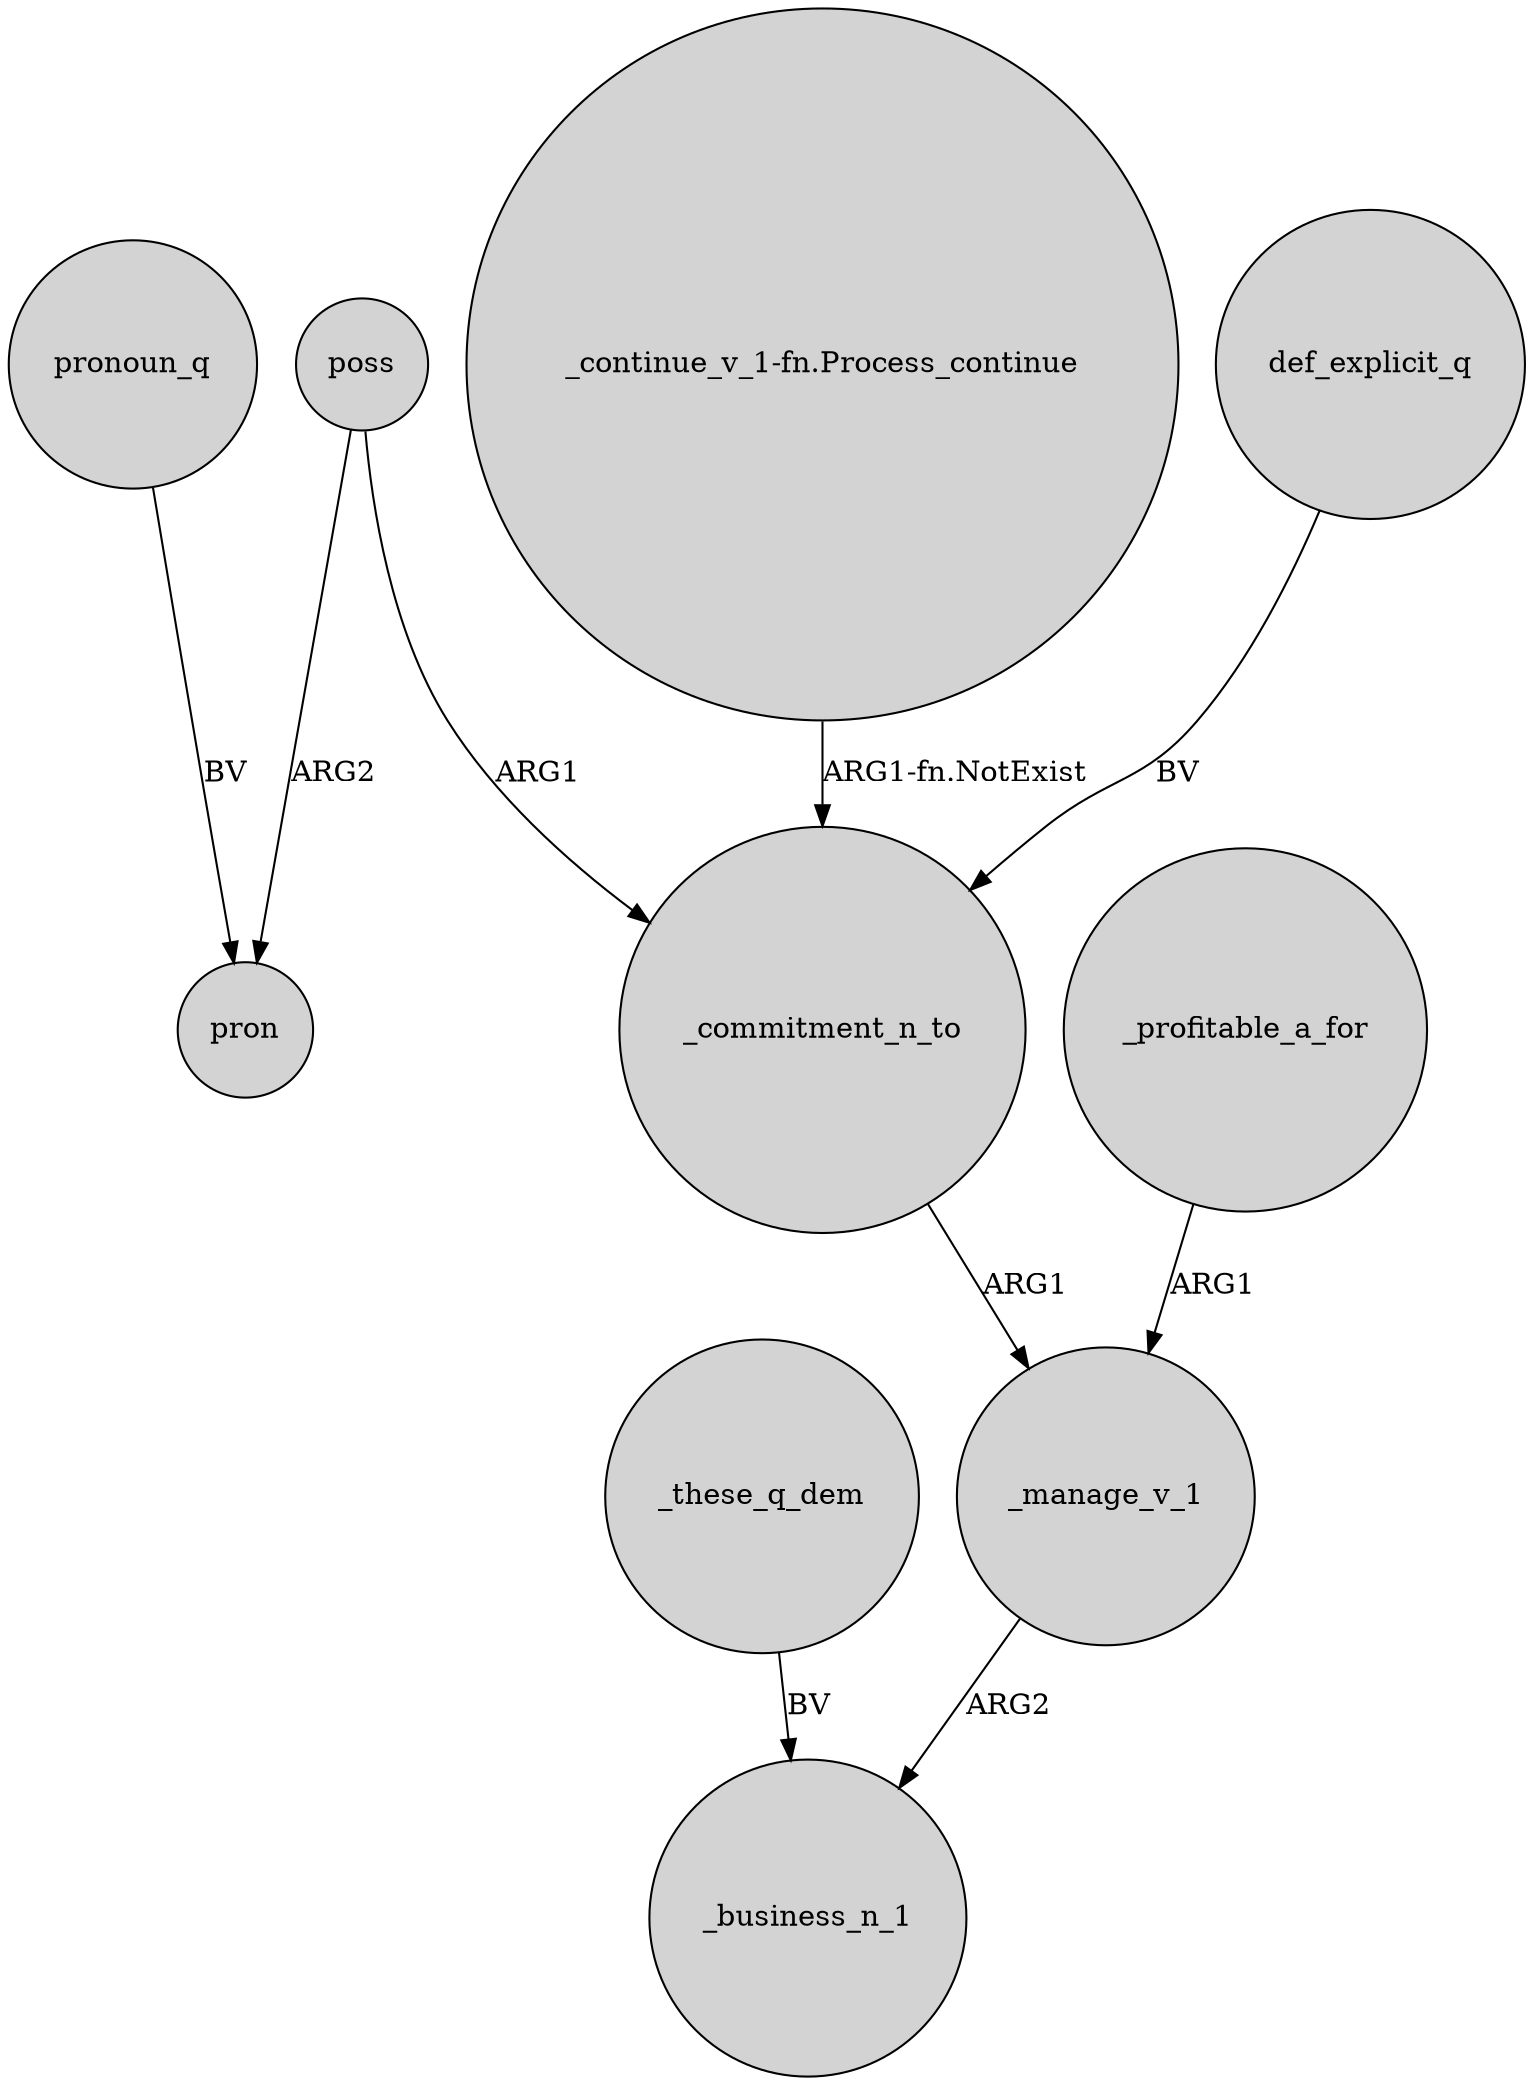 digraph {
	node [shape=circle style=filled]
	_manage_v_1 -> _business_n_1 [label=ARG2]
	_these_q_dem -> _business_n_1 [label=BV]
	poss -> _commitment_n_to [label=ARG1]
	def_explicit_q -> _commitment_n_to [label=BV]
	poss -> pron [label=ARG2]
	_profitable_a_for -> _manage_v_1 [label=ARG1]
	"_continue_v_1-fn.Process_continue" -> _commitment_n_to [label="ARG1-fn.NotExist"]
	_commitment_n_to -> _manage_v_1 [label=ARG1]
	pronoun_q -> pron [label=BV]
}
